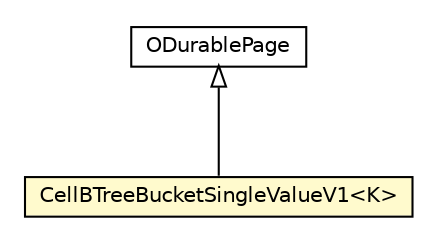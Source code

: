 #!/usr/local/bin/dot
#
# Class diagram 
# Generated by UMLGraph version R5_6-24-gf6e263 (http://www.umlgraph.org/)
#

digraph G {
	edge [fontname="Helvetica",fontsize=10,labelfontname="Helvetica",labelfontsize=10];
	node [fontname="Helvetica",fontsize=10,shape=plaintext];
	nodesep=0.25;
	ranksep=0.5;
	// com.orientechnologies.orient.core.storage.impl.local.paginated.base.ODurablePage
	c931652 [label=<<table title="com.orientechnologies.orient.core.storage.impl.local.paginated.base.ODurablePage" border="0" cellborder="1" cellspacing="0" cellpadding="2" port="p" href="../../../../impl/local/paginated/base/ODurablePage.html">
		<tr><td><table border="0" cellspacing="0" cellpadding="1">
<tr><td align="center" balign="center"> ODurablePage </td></tr>
		</table></td></tr>
		</table>>, URL="../../../../impl/local/paginated/base/ODurablePage.html", fontname="Helvetica", fontcolor="black", fontsize=10.0];
	// com.orientechnologies.orient.core.storage.index.sbtree.singlevalue.v1.CellBTreeBucketSingleValueV1<K>
	c931738 [label=<<table title="com.orientechnologies.orient.core.storage.index.sbtree.singlevalue.v1.CellBTreeBucketSingleValueV1" border="0" cellborder="1" cellspacing="0" cellpadding="2" port="p" bgcolor="lemonChiffon" href="./CellBTreeBucketSingleValueV1.html">
		<tr><td><table border="0" cellspacing="0" cellpadding="1">
<tr><td align="center" balign="center"> CellBTreeBucketSingleValueV1&lt;K&gt; </td></tr>
		</table></td></tr>
		</table>>, URL="./CellBTreeBucketSingleValueV1.html", fontname="Helvetica", fontcolor="black", fontsize=10.0];
	//com.orientechnologies.orient.core.storage.index.sbtree.singlevalue.v1.CellBTreeBucketSingleValueV1<K> extends com.orientechnologies.orient.core.storage.impl.local.paginated.base.ODurablePage
	c931652:p -> c931738:p [dir=back,arrowtail=empty];
}

